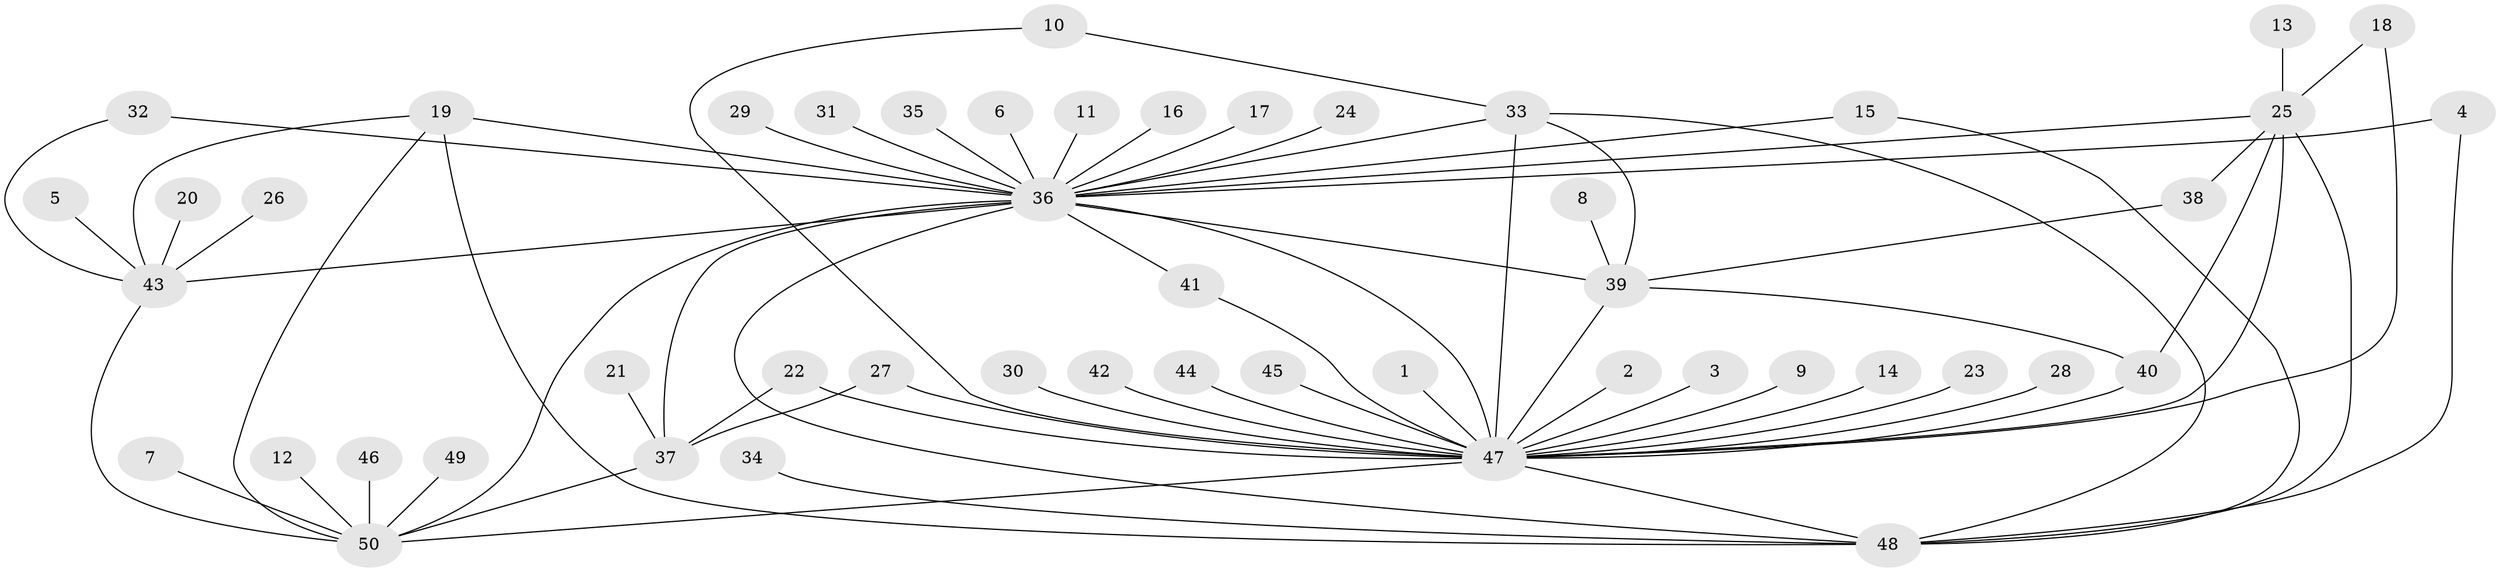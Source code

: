 // original degree distribution, {2: 0.24, 25: 0.01, 1: 0.51, 20: 0.01, 11: 0.02, 3: 0.08, 5: 0.03, 12: 0.01, 8: 0.02, 4: 0.06, 7: 0.01}
// Generated by graph-tools (version 1.1) at 2025/49/03/09/25 03:49:58]
// undirected, 50 vertices, 73 edges
graph export_dot {
graph [start="1"]
  node [color=gray90,style=filled];
  1;
  2;
  3;
  4;
  5;
  6;
  7;
  8;
  9;
  10;
  11;
  12;
  13;
  14;
  15;
  16;
  17;
  18;
  19;
  20;
  21;
  22;
  23;
  24;
  25;
  26;
  27;
  28;
  29;
  30;
  31;
  32;
  33;
  34;
  35;
  36;
  37;
  38;
  39;
  40;
  41;
  42;
  43;
  44;
  45;
  46;
  47;
  48;
  49;
  50;
  1 -- 47 [weight=1.0];
  2 -- 47 [weight=1.0];
  3 -- 47 [weight=1.0];
  4 -- 36 [weight=1.0];
  4 -- 48 [weight=1.0];
  5 -- 43 [weight=1.0];
  6 -- 36 [weight=1.0];
  7 -- 50 [weight=1.0];
  8 -- 39 [weight=1.0];
  9 -- 47 [weight=1.0];
  10 -- 33 [weight=1.0];
  10 -- 47 [weight=1.0];
  11 -- 36 [weight=1.0];
  12 -- 50 [weight=1.0];
  13 -- 25 [weight=1.0];
  14 -- 47 [weight=1.0];
  15 -- 36 [weight=1.0];
  15 -- 48 [weight=1.0];
  16 -- 36 [weight=1.0];
  17 -- 36 [weight=1.0];
  18 -- 25 [weight=1.0];
  18 -- 47 [weight=1.0];
  19 -- 36 [weight=1.0];
  19 -- 43 [weight=1.0];
  19 -- 48 [weight=1.0];
  19 -- 50 [weight=1.0];
  20 -- 43 [weight=1.0];
  21 -- 37 [weight=1.0];
  22 -- 37 [weight=1.0];
  22 -- 47 [weight=1.0];
  23 -- 47 [weight=1.0];
  24 -- 36 [weight=1.0];
  25 -- 36 [weight=1.0];
  25 -- 38 [weight=1.0];
  25 -- 40 [weight=1.0];
  25 -- 47 [weight=1.0];
  25 -- 48 [weight=1.0];
  26 -- 43 [weight=1.0];
  27 -- 37 [weight=1.0];
  27 -- 47 [weight=1.0];
  28 -- 47 [weight=1.0];
  29 -- 36 [weight=1.0];
  30 -- 47 [weight=1.0];
  31 -- 36 [weight=1.0];
  32 -- 36 [weight=1.0];
  32 -- 43 [weight=1.0];
  33 -- 36 [weight=1.0];
  33 -- 39 [weight=1.0];
  33 -- 47 [weight=1.0];
  33 -- 48 [weight=1.0];
  34 -- 48 [weight=1.0];
  35 -- 36 [weight=1.0];
  36 -- 37 [weight=2.0];
  36 -- 39 [weight=1.0];
  36 -- 41 [weight=1.0];
  36 -- 43 [weight=2.0];
  36 -- 47 [weight=2.0];
  36 -- 48 [weight=1.0];
  36 -- 50 [weight=1.0];
  37 -- 50 [weight=1.0];
  38 -- 39 [weight=1.0];
  39 -- 40 [weight=1.0];
  39 -- 47 [weight=1.0];
  40 -- 47 [weight=1.0];
  41 -- 47 [weight=1.0];
  42 -- 47 [weight=1.0];
  43 -- 50 [weight=1.0];
  44 -- 47 [weight=1.0];
  45 -- 47 [weight=1.0];
  46 -- 50 [weight=1.0];
  47 -- 48 [weight=1.0];
  47 -- 50 [weight=1.0];
  49 -- 50 [weight=1.0];
}
